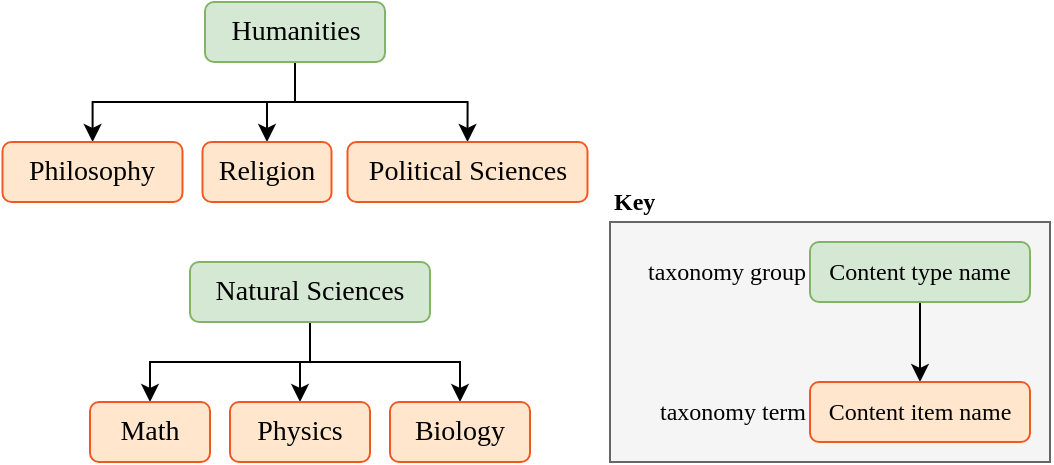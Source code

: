 <mxfile version="14.0.4" type="github"><diagram id="FXWY1BHe6qJy8VUxswO5" name="Page-1"><mxGraphModel dx="1043" dy="568" grid="1" gridSize="10" guides="1" tooltips="1" connect="1" arrows="1" fold="1" page="1" pageScale="1" pageWidth="1100" pageHeight="850" math="0" shadow="0"><root><mxCell id="0"/><mxCell id="1" parent="0"/><mxCell id="3ihrw5to5KM5dQ3G2Bd0-16" value="" style="rounded=0;whiteSpace=wrap;html=1;fontFamily=GT Walsheim Pro;fontSize=12;align=right;verticalAlign=bottom;labelPosition=left;verticalLabelPosition=top;fillColor=#f5f5f5;strokeColor=#666666;fontColor=#333333;" vertex="1" parent="1"><mxGeometry x="370" y="150" width="220" height="120" as="geometry"/></mxCell><mxCell id="-B0Yc3guxufEeJ8OX28--24" style="edgeStyle=orthogonalEdgeStyle;rounded=0;orthogonalLoop=1;jettySize=auto;html=1;exitX=0.5;exitY=1;exitDx=0;exitDy=0;entryX=0.5;entryY=0;entryDx=0;entryDy=0;fontSize=14;fontFamily=GT Walsheim Pro;" parent="1" source="-B0Yc3guxufEeJ8OX28--2" target="-B0Yc3guxufEeJ8OX28--3" edge="1"><mxGeometry relative="1" as="geometry"/></mxCell><mxCell id="-B0Yc3guxufEeJ8OX28--25" style="edgeStyle=orthogonalEdgeStyle;rounded=0;orthogonalLoop=1;jettySize=auto;html=1;exitX=0.5;exitY=1;exitDx=0;exitDy=0;entryX=0.5;entryY=0;entryDx=0;entryDy=0;fontSize=14;fontFamily=GT Walsheim Pro;" parent="1" source="-B0Yc3guxufEeJ8OX28--2" target="-B0Yc3guxufEeJ8OX28--4" edge="1"><mxGeometry relative="1" as="geometry"/></mxCell><mxCell id="-B0Yc3guxufEeJ8OX28--26" style="edgeStyle=orthogonalEdgeStyle;rounded=0;orthogonalLoop=1;jettySize=auto;html=1;exitX=0.5;exitY=1;exitDx=0;exitDy=0;entryX=0.5;entryY=0;entryDx=0;entryDy=0;fontSize=14;fontFamily=GT Walsheim Pro;" parent="1" source="-B0Yc3guxufEeJ8OX28--2" target="-B0Yc3guxufEeJ8OX28--5" edge="1"><mxGeometry relative="1" as="geometry"/></mxCell><mxCell id="-B0Yc3guxufEeJ8OX28--2" value="Natural Sciences" style="rounded=1;whiteSpace=wrap;html=1;fontSize=14;fontFamily=GT Walsheim Pro;fillColor=#d5e8d4;strokeColor=#82b366;" parent="1" vertex="1"><mxGeometry x="160" y="170" width="120" height="30" as="geometry"/></mxCell><mxCell id="-B0Yc3guxufEeJ8OX28--3" value="Math" style="rounded=1;whiteSpace=wrap;html=1;fontSize=14;fontFamily=GT Walsheim Pro;fillColor=#ffe6cc;strokeColor=#F05A22;" parent="1" vertex="1"><mxGeometry x="110" y="240" width="60" height="30" as="geometry"/></mxCell><mxCell id="-B0Yc3guxufEeJ8OX28--4" value="Physics" style="rounded=1;whiteSpace=wrap;html=1;fontSize=14;fontFamily=GT Walsheim Pro;fillColor=#ffe6cc;strokeColor=#F05A22;" parent="1" vertex="1"><mxGeometry x="180" y="240" width="70" height="30" as="geometry"/></mxCell><mxCell id="-B0Yc3guxufEeJ8OX28--5" value="Biology" style="rounded=1;whiteSpace=wrap;html=1;fontSize=14;fontFamily=GT Walsheim Pro;fillColor=#ffe6cc;strokeColor=#F05A22;" parent="1" vertex="1"><mxGeometry x="260" y="240" width="70" height="30" as="geometry"/></mxCell><mxCell id="-B0Yc3guxufEeJ8OX28--18" style="edgeStyle=orthogonalEdgeStyle;rounded=0;orthogonalLoop=1;jettySize=auto;html=1;exitX=0.5;exitY=1;exitDx=0;exitDy=0;fontSize=14;fontFamily=GT Walsheim Pro;" parent="1" source="-B0Yc3guxufEeJ8OX28--6" target="-B0Yc3guxufEeJ8OX28--7" edge="1"><mxGeometry relative="1" as="geometry"/></mxCell><mxCell id="-B0Yc3guxufEeJ8OX28--19" style="edgeStyle=orthogonalEdgeStyle;rounded=0;orthogonalLoop=1;jettySize=auto;html=1;exitX=0.5;exitY=1;exitDx=0;exitDy=0;entryX=0.5;entryY=0;entryDx=0;entryDy=0;fontSize=14;fontFamily=GT Walsheim Pro;" parent="1" source="-B0Yc3guxufEeJ8OX28--6" target="3ihrw5to5KM5dQ3G2Bd0-8" edge="1"><mxGeometry relative="1" as="geometry"><mxPoint x="197.5" y="110" as="targetPoint"/></mxGeometry></mxCell><mxCell id="-B0Yc3guxufEeJ8OX28--20" style="edgeStyle=orthogonalEdgeStyle;rounded=0;orthogonalLoop=1;jettySize=auto;html=1;exitX=0.5;exitY=1;exitDx=0;exitDy=0;entryX=0.5;entryY=0;entryDx=0;entryDy=0;fontSize=14;fontFamily=GT Walsheim Pro;" parent="1" source="-B0Yc3guxufEeJ8OX28--6" target="-B0Yc3guxufEeJ8OX28--9" edge="1"><mxGeometry relative="1" as="geometry"/></mxCell><mxCell id="-B0Yc3guxufEeJ8OX28--6" value="Humanities" style="rounded=1;whiteSpace=wrap;html=1;fontSize=14;fontFamily=GT Walsheim Pro;fillColor=#d5e8d4;strokeColor=#82b366;" parent="1" vertex="1"><mxGeometry x="167.5" y="40" width="90" height="30" as="geometry"/></mxCell><mxCell id="-B0Yc3guxufEeJ8OX28--7" value="Philosophy" style="rounded=1;whiteSpace=wrap;html=1;fontSize=14;fontFamily=GT Walsheim Pro;fillColor=#ffe6cc;strokeColor=#F05A22;" parent="1" vertex="1"><mxGeometry x="66.25" y="110" width="90" height="30" as="geometry"/></mxCell><mxCell id="-B0Yc3guxufEeJ8OX28--9" value="Political Sciences" style="rounded=1;whiteSpace=wrap;html=1;fontSize=14;fontFamily=GT Walsheim Pro;fillColor=#ffe6cc;strokeColor=#F05A22;" parent="1" vertex="1"><mxGeometry x="238.75" y="110" width="120" height="30" as="geometry"/></mxCell><mxCell id="3ihrw5to5KM5dQ3G2Bd0-8" value="Religion" style="rounded=1;whiteSpace=wrap;html=1;fontSize=14;fontFamily=GT Walsheim Pro;fillColor=#ffe6cc;strokeColor=#F05A22;" vertex="1" parent="1"><mxGeometry x="166.25" y="110" width="64.5" height="30" as="geometry"/></mxCell><mxCell id="3ihrw5to5KM5dQ3G2Bd0-13" value="is type of" style="edgeStyle=orthogonalEdgeStyle;rounded=0;orthogonalLoop=1;jettySize=auto;html=1;fontSize=12;fontFamily=GT Walsheim Pro;noLabel=1;fontColor=none;labelBackgroundColor=none;" edge="1" parent="1" source="3ihrw5to5KM5dQ3G2Bd0-11" target="3ihrw5to5KM5dQ3G2Bd0-12"><mxGeometry relative="1" as="geometry"/></mxCell><mxCell id="3ihrw5to5KM5dQ3G2Bd0-11" value="Content type name" style="rounded=1;whiteSpace=wrap;html=1;fontSize=12;fontFamily=GT Walsheim Pro;fillColor=#d5e8d4;strokeColor=#82b366;" vertex="1" parent="1"><mxGeometry x="470" y="160" width="110" height="30" as="geometry"/></mxCell><mxCell id="3ihrw5to5KM5dQ3G2Bd0-12" value="Content item name" style="rounded=1;whiteSpace=wrap;html=1;fontSize=12;fontFamily=GT Walsheim Pro;fillColor=#ffe6cc;strokeColor=#F05A22;" vertex="1" parent="1"><mxGeometry x="470" y="230" width="110" height="30" as="geometry"/></mxCell><mxCell id="3ihrw5to5KM5dQ3G2Bd0-14" value="taxonomy group" style="text;html=1;strokeColor=none;fillColor=none;align=right;verticalAlign=middle;whiteSpace=wrap;rounded=0;fontFamily=GT Walsheim Pro;fontSize=12;" vertex="1" parent="1"><mxGeometry x="370" y="165" width="100" height="20" as="geometry"/></mxCell><mxCell id="3ihrw5to5KM5dQ3G2Bd0-15" value="&lt;div style=&quot;font-size: 12px;&quot;&gt;taxonomy term&lt;br style=&quot;font-size: 12px;&quot;&gt;&lt;/div&gt;" style="text;html=1;strokeColor=none;fillColor=none;align=right;verticalAlign=middle;whiteSpace=wrap;rounded=0;fontFamily=GT Walsheim Pro;fontSize=12;" vertex="1" parent="1"><mxGeometry x="370" y="235" width="100" height="20" as="geometry"/></mxCell><mxCell id="3ihrw5to5KM5dQ3G2Bd0-19" value="&lt;div align=&quot;left&quot;&gt;Key&lt;/div&gt;" style="text;html=1;strokeColor=none;fillColor=none;align=left;verticalAlign=middle;whiteSpace=wrap;rounded=0;fontFamily=GT Walsheim Pro;fontSize=12;fontStyle=1" vertex="1" parent="1"><mxGeometry x="370" y="130" width="40" height="20" as="geometry"/></mxCell></root></mxGraphModel></diagram></mxfile>